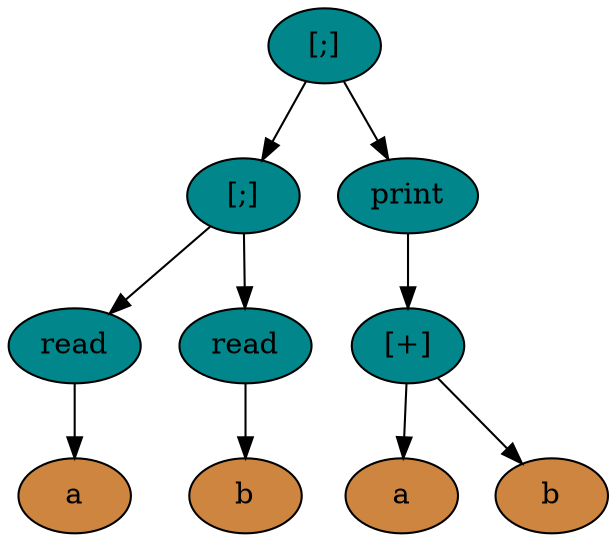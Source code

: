 digraph E{
	node [style="filled"];
	box1 [label="[;]", fillcolor="turquoise4"];
	box2 [label="[;]", fillcolor="turquoise4"];
	box3 [label="read", fillcolor="turquoise4"];
	box4 [label="a", fillcolor="peru"];
		box3 -> box4;
		box2 -> box3;
	box5 [label="read", fillcolor="turquoise4"];
	box6 [label="b", fillcolor="peru"];
		box5 -> box6;
		box2 -> box5;
		box1 -> box2;
	box7 [label="print", fillcolor="turquoise4"];
	box8 [label="[+]", fillcolor="turquoise4"];
	box9 [label="a", fillcolor="peru"];
		box8 -> box9;
	box10 [label="b", fillcolor="peru"];
		box8 -> box10;
		box7 -> box8;
		box1 -> box7;
}

